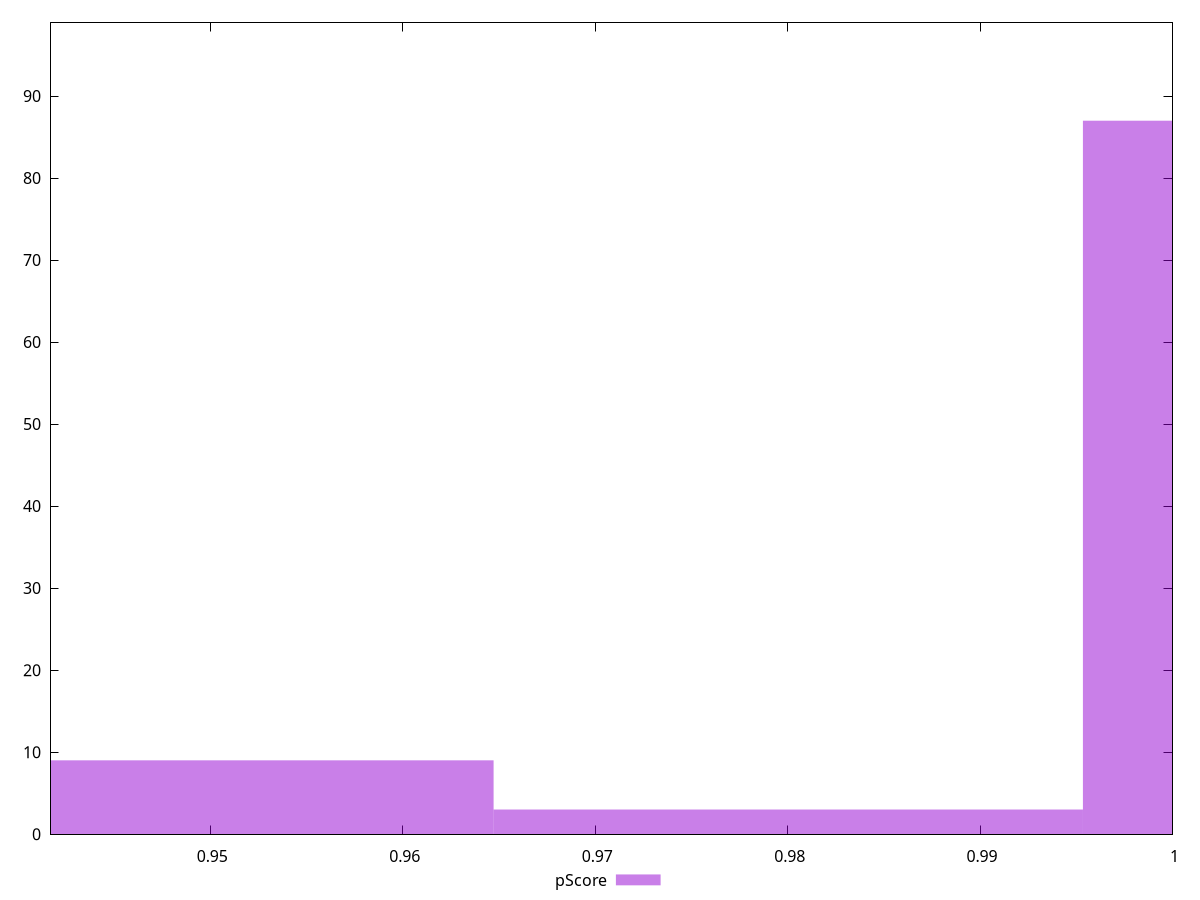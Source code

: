 reset

$pScore <<EOF
1.0106577164652268 87
0.9494057336491526 9
0.9800317250571897 3
EOF

set key outside below
set boxwidth 0.03062599140803718
set xrange [0.9416666666666667:1]
set yrange [0:99]
set trange [0:99]
set style fill transparent solid 0.5 noborder
set terminal svg size 640, 490 enhanced background rgb 'white'
set output "reports/report_00030_2021-02-24T20-42-31.540Z/unused-css-rules/samples/card/pScore/histogram.svg"

plot $pScore title "pScore" with boxes

reset

